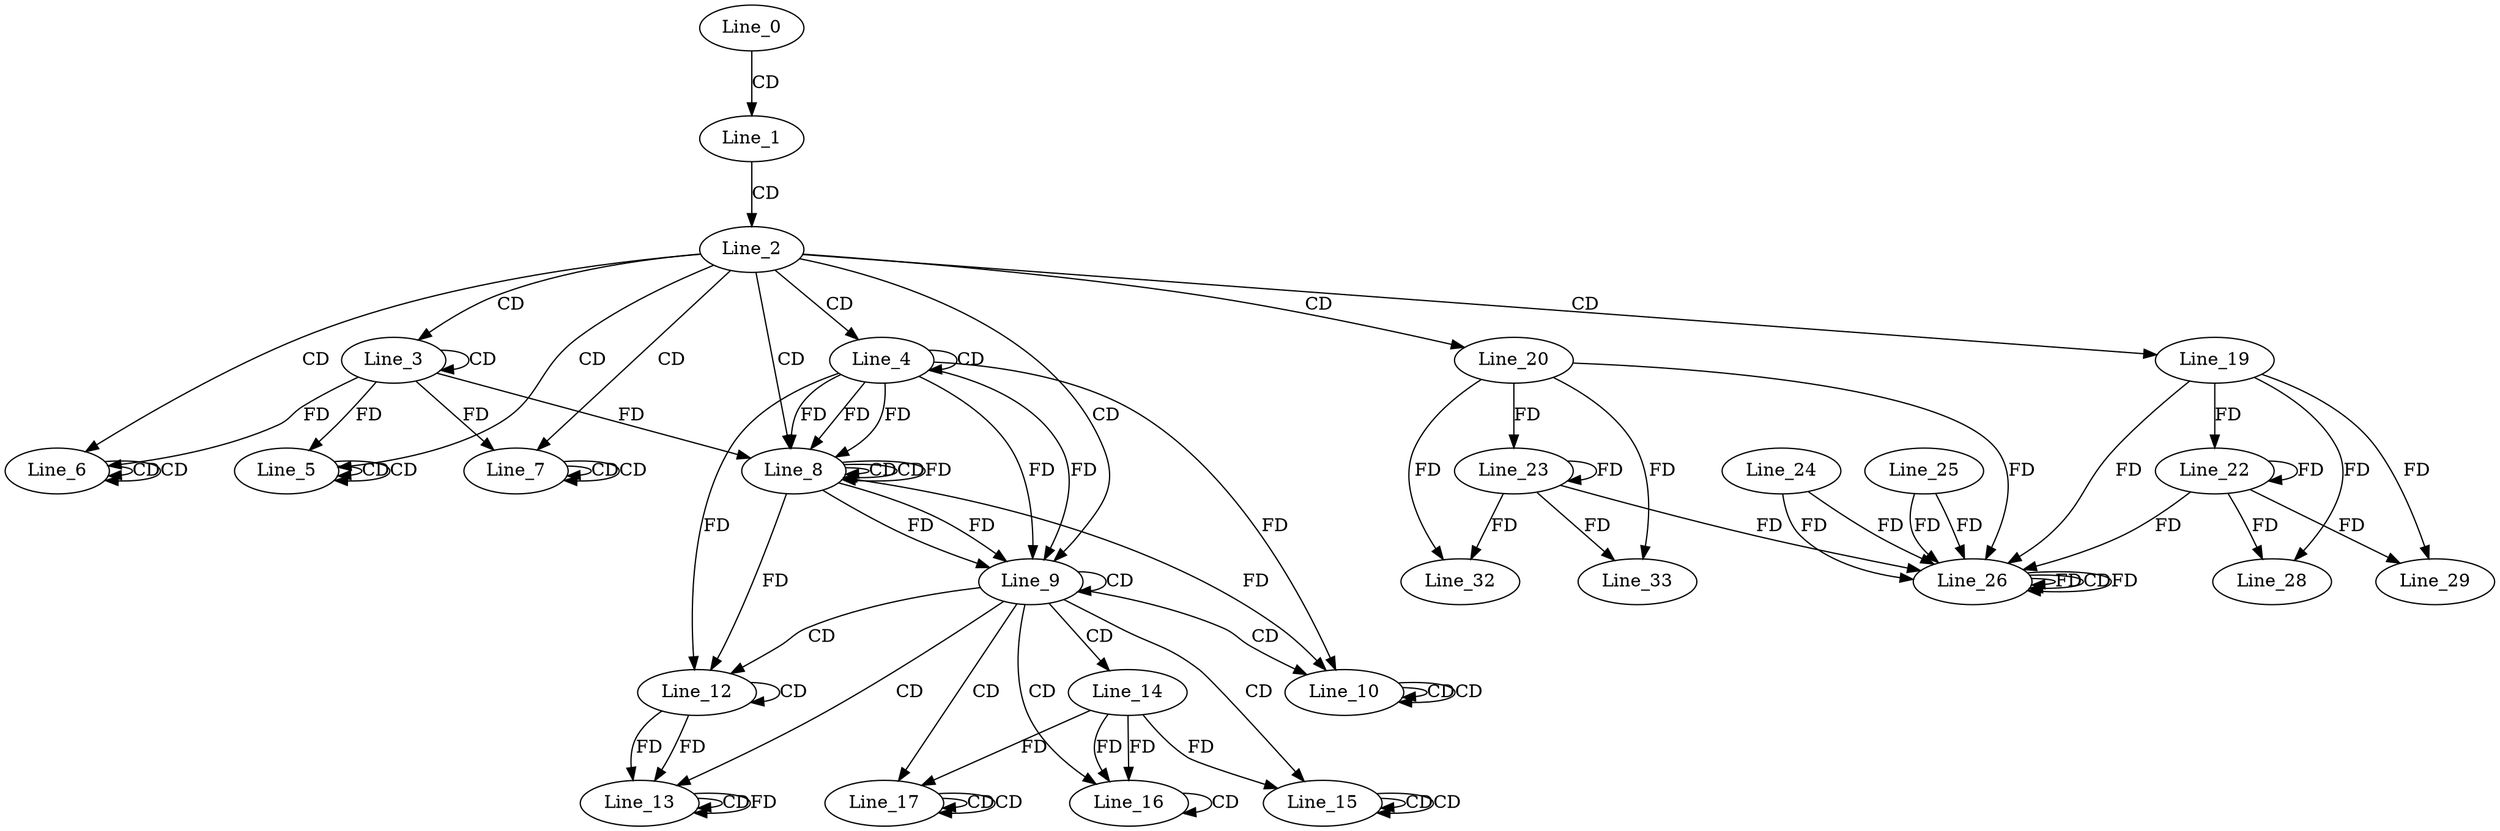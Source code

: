 digraph G {
  Line_0;
  Line_1;
  Line_2;
  Line_3;
  Line_3;
  Line_4;
  Line_4;
  Line_5;
  Line_5;
  Line_5;
  Line_6;
  Line_6;
  Line_6;
  Line_7;
  Line_7;
  Line_7;
  Line_8;
  Line_8;
  Line_8;
  Line_8;
  Line_9;
  Line_9;
  Line_10;
  Line_10;
  Line_10;
  Line_12;
  Line_12;
  Line_13;
  Line_13;
  Line_13;
  Line_14;
  Line_15;
  Line_15;
  Line_15;
  Line_16;
  Line_16;
  Line_17;
  Line_17;
  Line_17;
  Line_19;
  Line_20;
  Line_22;
  Line_23;
  Line_26;
  Line_25;
  Line_26;
  Line_24;
  Line_26;
  Line_26;
  Line_28;
  Line_29;
  Line_32;
  Line_33;
  Line_0 -> Line_1 [ label="CD" ];
  Line_1 -> Line_2 [ label="CD" ];
  Line_2 -> Line_3 [ label="CD" ];
  Line_3 -> Line_3 [ label="CD" ];
  Line_2 -> Line_4 [ label="CD" ];
  Line_4 -> Line_4 [ label="CD" ];
  Line_2 -> Line_5 [ label="CD" ];
  Line_5 -> Line_5 [ label="CD" ];
  Line_5 -> Line_5 [ label="CD" ];
  Line_3 -> Line_5 [ label="FD" ];
  Line_2 -> Line_6 [ label="CD" ];
  Line_6 -> Line_6 [ label="CD" ];
  Line_6 -> Line_6 [ label="CD" ];
  Line_3 -> Line_6 [ label="FD" ];
  Line_2 -> Line_7 [ label="CD" ];
  Line_7 -> Line_7 [ label="CD" ];
  Line_7 -> Line_7 [ label="CD" ];
  Line_3 -> Line_7 [ label="FD" ];
  Line_2 -> Line_8 [ label="CD" ];
  Line_4 -> Line_8 [ label="FD" ];
  Line_8 -> Line_8 [ label="CD" ];
  Line_4 -> Line_8 [ label="FD" ];
  Line_8 -> Line_8 [ label="CD" ];
  Line_4 -> Line_8 [ label="FD" ];
  Line_8 -> Line_8 [ label="FD" ];
  Line_3 -> Line_8 [ label="FD" ];
  Line_2 -> Line_9 [ label="CD" ];
  Line_4 -> Line_9 [ label="FD" ];
  Line_8 -> Line_9 [ label="FD" ];
  Line_9 -> Line_9 [ label="CD" ];
  Line_4 -> Line_9 [ label="FD" ];
  Line_8 -> Line_9 [ label="FD" ];
  Line_9 -> Line_10 [ label="CD" ];
  Line_10 -> Line_10 [ label="CD" ];
  Line_10 -> Line_10 [ label="CD" ];
  Line_4 -> Line_10 [ label="FD" ];
  Line_8 -> Line_10 [ label="FD" ];
  Line_9 -> Line_12 [ label="CD" ];
  Line_12 -> Line_12 [ label="CD" ];
  Line_4 -> Line_12 [ label="FD" ];
  Line_8 -> Line_12 [ label="FD" ];
  Line_9 -> Line_13 [ label="CD" ];
  Line_12 -> Line_13 [ label="FD" ];
  Line_13 -> Line_13 [ label="CD" ];
  Line_12 -> Line_13 [ label="FD" ];
  Line_13 -> Line_13 [ label="FD" ];
  Line_9 -> Line_14 [ label="CD" ];
  Line_9 -> Line_15 [ label="CD" ];
  Line_15 -> Line_15 [ label="CD" ];
  Line_15 -> Line_15 [ label="CD" ];
  Line_14 -> Line_15 [ label="FD" ];
  Line_9 -> Line_16 [ label="CD" ];
  Line_14 -> Line_16 [ label="FD" ];
  Line_16 -> Line_16 [ label="CD" ];
  Line_14 -> Line_16 [ label="FD" ];
  Line_9 -> Line_17 [ label="CD" ];
  Line_17 -> Line_17 [ label="CD" ];
  Line_17 -> Line_17 [ label="CD" ];
  Line_14 -> Line_17 [ label="FD" ];
  Line_2 -> Line_19 [ label="CD" ];
  Line_2 -> Line_20 [ label="CD" ];
  Line_19 -> Line_22 [ label="FD" ];
  Line_22 -> Line_22 [ label="FD" ];
  Line_20 -> Line_23 [ label="FD" ];
  Line_23 -> Line_23 [ label="FD" ];
  Line_26 -> Line_26 [ label="FD" ];
  Line_25 -> Line_26 [ label="FD" ];
  Line_19 -> Line_26 [ label="FD" ];
  Line_22 -> Line_26 [ label="FD" ];
  Line_24 -> Line_26 [ label="FD" ];
  Line_26 -> Line_26 [ label="CD" ];
  Line_20 -> Line_26 [ label="FD" ];
  Line_23 -> Line_26 [ label="FD" ];
  Line_24 -> Line_26 [ label="FD" ];
  Line_26 -> Line_26 [ label="FD" ];
  Line_25 -> Line_26 [ label="FD" ];
  Line_19 -> Line_28 [ label="FD" ];
  Line_22 -> Line_28 [ label="FD" ];
  Line_19 -> Line_29 [ label="FD" ];
  Line_22 -> Line_29 [ label="FD" ];
  Line_20 -> Line_32 [ label="FD" ];
  Line_23 -> Line_32 [ label="FD" ];
  Line_20 -> Line_33 [ label="FD" ];
  Line_23 -> Line_33 [ label="FD" ];
}
